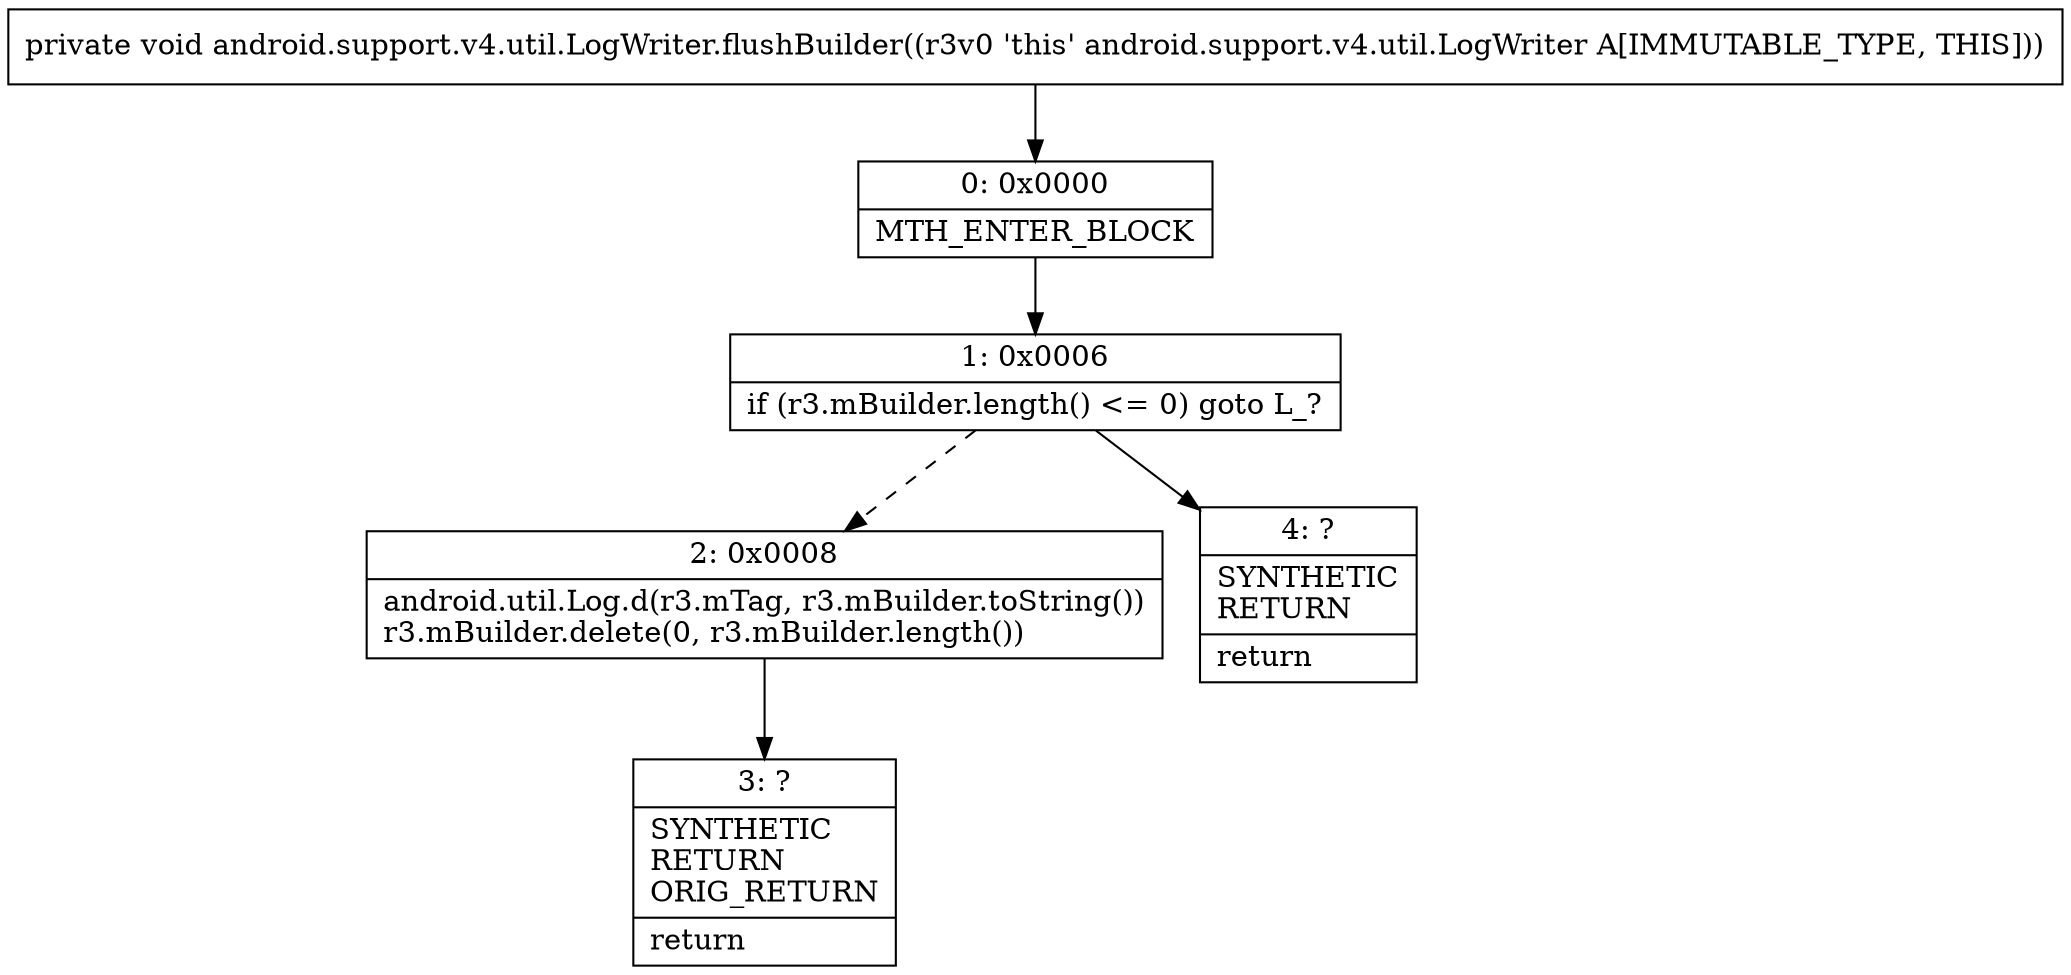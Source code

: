 digraph "CFG forandroid.support.v4.util.LogWriter.flushBuilder()V" {
Node_0 [shape=record,label="{0\:\ 0x0000|MTH_ENTER_BLOCK\l}"];
Node_1 [shape=record,label="{1\:\ 0x0006|if (r3.mBuilder.length() \<= 0) goto L_?\l}"];
Node_2 [shape=record,label="{2\:\ 0x0008|android.util.Log.d(r3.mTag, r3.mBuilder.toString())\lr3.mBuilder.delete(0, r3.mBuilder.length())\l}"];
Node_3 [shape=record,label="{3\:\ ?|SYNTHETIC\lRETURN\lORIG_RETURN\l|return\l}"];
Node_4 [shape=record,label="{4\:\ ?|SYNTHETIC\lRETURN\l|return\l}"];
MethodNode[shape=record,label="{private void android.support.v4.util.LogWriter.flushBuilder((r3v0 'this' android.support.v4.util.LogWriter A[IMMUTABLE_TYPE, THIS])) }"];
MethodNode -> Node_0;
Node_0 -> Node_1;
Node_1 -> Node_2[style=dashed];
Node_1 -> Node_4;
Node_2 -> Node_3;
}

